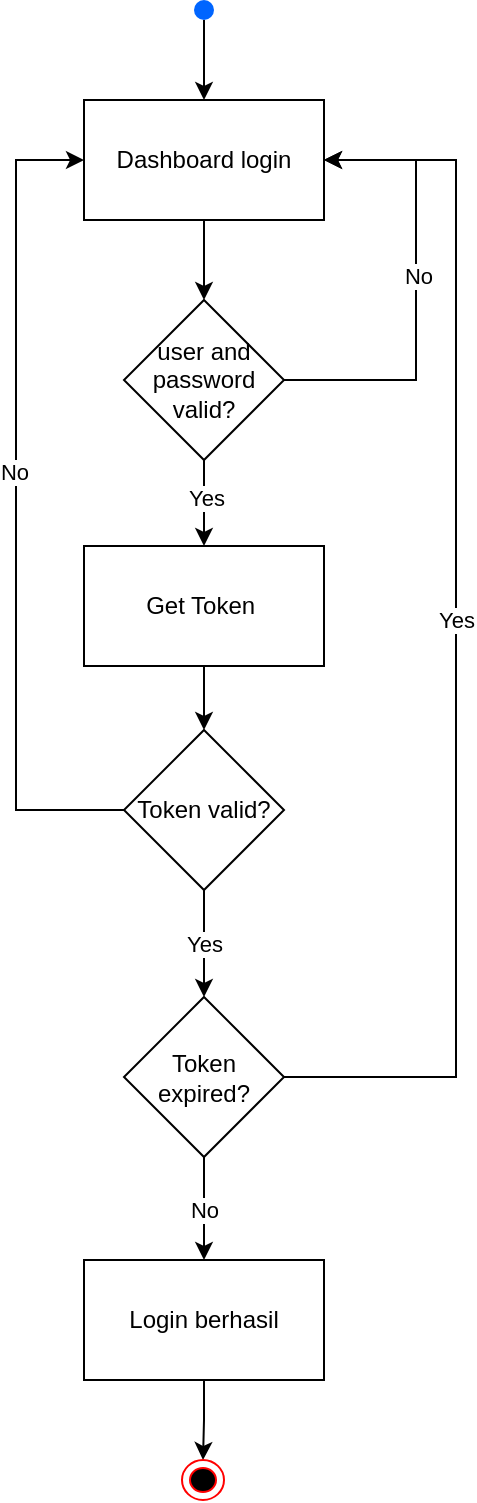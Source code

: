 <mxfile version="24.7.17" pages="3">
  <diagram name="Login" id="3whUmSvMhyh-sEe3zOAG">
    <mxGraphModel dx="1134" dy="703" grid="1" gridSize="10" guides="1" tooltips="1" connect="1" arrows="1" fold="1" page="1" pageScale="1" pageWidth="1169" pageHeight="827" background="#ffffff" math="0" shadow="0">
      <root>
        <mxCell id="0" />
        <mxCell id="1" parent="0" />
        <mxCell id="QMxyw_xBsR0rf_ZR0Ty5-9" style="rounded=0;orthogonalLoop=1;jettySize=auto;html=1;exitX=0.5;exitY=1;exitDx=0;exitDy=0;entryX=0.5;entryY=0;entryDx=0;entryDy=0;" parent="1" source="QMxyw_xBsR0rf_ZR0Ty5-3" target="QMxyw_xBsR0rf_ZR0Ty5-11" edge="1">
          <mxGeometry relative="1" as="geometry">
            <mxPoint x="675" y="140" as="targetPoint" />
          </mxGeometry>
        </mxCell>
        <mxCell id="QMxyw_xBsR0rf_ZR0Ty5-3" value="" style="shape=ellipse;fillColor=#0065FF;strokeColor=none;html=1;sketch=0;" parent="1" vertex="1">
          <mxGeometry x="564" y="30" width="10" height="10" as="geometry" />
        </mxCell>
        <mxCell id="QMxyw_xBsR0rf_ZR0Ty5-10" style="edgeStyle=orthogonalEdgeStyle;rounded=0;orthogonalLoop=1;jettySize=auto;html=1;exitX=0.5;exitY=1;exitDx=0;exitDy=0;entryX=0.5;entryY=0;entryDx=0;entryDy=0;" parent="1" source="QMxyw_xBsR0rf_ZR0Ty5-5" target="QMxyw_xBsR0rf_ZR0Ty5-7" edge="1">
          <mxGeometry relative="1" as="geometry" />
        </mxCell>
        <mxCell id="QMxyw_xBsR0rf_ZR0Ty5-16" value="Yes" style="edgeLabel;html=1;align=center;verticalAlign=middle;resizable=0;points=[];" parent="QMxyw_xBsR0rf_ZR0Ty5-10" vertex="1" connectable="0">
          <mxGeometry x="-0.352" y="1" relative="1" as="geometry">
            <mxPoint y="5" as="offset" />
          </mxGeometry>
        </mxCell>
        <mxCell id="QMxyw_xBsR0rf_ZR0Ty5-14" style="edgeStyle=orthogonalEdgeStyle;rounded=0;orthogonalLoop=1;jettySize=auto;html=1;exitX=1;exitY=0.5;exitDx=0;exitDy=0;entryX=1;entryY=0.5;entryDx=0;entryDy=0;" parent="1" source="QMxyw_xBsR0rf_ZR0Ty5-5" target="QMxyw_xBsR0rf_ZR0Ty5-11" edge="1">
          <mxGeometry relative="1" as="geometry">
            <Array as="points">
              <mxPoint x="675" y="220" />
              <mxPoint x="675" y="110" />
            </Array>
          </mxGeometry>
        </mxCell>
        <mxCell id="QMxyw_xBsR0rf_ZR0Ty5-15" value="No" style="edgeLabel;html=1;align=center;verticalAlign=middle;resizable=0;points=[];" parent="QMxyw_xBsR0rf_ZR0Ty5-14" vertex="1" connectable="0">
          <mxGeometry x="0.069" y="-1" relative="1" as="geometry">
            <mxPoint as="offset" />
          </mxGeometry>
        </mxCell>
        <mxCell id="QMxyw_xBsR0rf_ZR0Ty5-5" value="user and password valid?" style="rhombus;whiteSpace=wrap;html=1;" parent="1" vertex="1">
          <mxGeometry x="529" y="180" width="80" height="80" as="geometry" />
        </mxCell>
        <mxCell id="QMxyw_xBsR0rf_ZR0Ty5-18" value="Yes" style="edgeStyle=orthogonalEdgeStyle;rounded=0;orthogonalLoop=1;jettySize=auto;html=1;exitX=0.5;exitY=1;exitDx=0;exitDy=0;entryX=0.5;entryY=0;entryDx=0;entryDy=0;" parent="1" source="QMxyw_xBsR0rf_ZR0Ty5-6" target="QMxyw_xBsR0rf_ZR0Ty5-8" edge="1">
          <mxGeometry relative="1" as="geometry" />
        </mxCell>
        <mxCell id="QMxyw_xBsR0rf_ZR0Ty5-20" style="edgeStyle=orthogonalEdgeStyle;rounded=0;orthogonalLoop=1;jettySize=auto;html=1;exitX=0;exitY=0.5;exitDx=0;exitDy=0;entryX=0;entryY=0.5;entryDx=0;entryDy=0;" parent="1" source="QMxyw_xBsR0rf_ZR0Ty5-6" target="QMxyw_xBsR0rf_ZR0Ty5-11" edge="1">
          <mxGeometry relative="1" as="geometry">
            <Array as="points">
              <mxPoint x="475" y="435" />
              <mxPoint x="475" y="110" />
            </Array>
          </mxGeometry>
        </mxCell>
        <mxCell id="QMxyw_xBsR0rf_ZR0Ty5-21" value="No" style="edgeLabel;html=1;align=center;verticalAlign=middle;resizable=0;points=[];" parent="QMxyw_xBsR0rf_ZR0Ty5-20" vertex="1" connectable="0">
          <mxGeometry x="0.083" y="1" relative="1" as="geometry">
            <mxPoint as="offset" />
          </mxGeometry>
        </mxCell>
        <mxCell id="QMxyw_xBsR0rf_ZR0Ty5-6" value="Token valid?" style="rhombus;whiteSpace=wrap;html=1;" parent="1" vertex="1">
          <mxGeometry x="529" y="395" width="80" height="80" as="geometry" />
        </mxCell>
        <mxCell id="QMxyw_xBsR0rf_ZR0Ty5-17" style="edgeStyle=orthogonalEdgeStyle;rounded=0;orthogonalLoop=1;jettySize=auto;html=1;exitX=0.5;exitY=1;exitDx=0;exitDy=0;entryX=0.5;entryY=0;entryDx=0;entryDy=0;" parent="1" source="QMxyw_xBsR0rf_ZR0Ty5-7" target="QMxyw_xBsR0rf_ZR0Ty5-6" edge="1">
          <mxGeometry relative="1" as="geometry" />
        </mxCell>
        <mxCell id="QMxyw_xBsR0rf_ZR0Ty5-7" value="Get Token&amp;nbsp;" style="rounded=0;whiteSpace=wrap;html=1;" parent="1" vertex="1">
          <mxGeometry x="509" y="303" width="120" height="60" as="geometry" />
        </mxCell>
        <mxCell id="QMxyw_xBsR0rf_ZR0Ty5-23" value="No" style="edgeStyle=orthogonalEdgeStyle;rounded=0;orthogonalLoop=1;jettySize=auto;html=1;exitX=0.5;exitY=1;exitDx=0;exitDy=0;entryX=0.5;entryY=0;entryDx=0;entryDy=0;" parent="1" source="QMxyw_xBsR0rf_ZR0Ty5-8" target="QMxyw_xBsR0rf_ZR0Ty5-22" edge="1">
          <mxGeometry relative="1" as="geometry" />
        </mxCell>
        <mxCell id="QMxyw_xBsR0rf_ZR0Ty5-24" style="edgeStyle=orthogonalEdgeStyle;rounded=0;orthogonalLoop=1;jettySize=auto;html=1;exitX=1;exitY=0.5;exitDx=0;exitDy=0;entryX=1;entryY=0.5;entryDx=0;entryDy=0;" parent="1" source="QMxyw_xBsR0rf_ZR0Ty5-8" target="QMxyw_xBsR0rf_ZR0Ty5-11" edge="1">
          <mxGeometry relative="1" as="geometry">
            <Array as="points">
              <mxPoint x="695" y="569" />
              <mxPoint x="695" y="110" />
            </Array>
          </mxGeometry>
        </mxCell>
        <mxCell id="QMxyw_xBsR0rf_ZR0Ty5-25" value="Yes" style="edgeLabel;html=1;align=center;verticalAlign=middle;resizable=0;points=[];" parent="QMxyw_xBsR0rf_ZR0Ty5-24" vertex="1" connectable="0">
          <mxGeometry x="0.031" relative="1" as="geometry">
            <mxPoint as="offset" />
          </mxGeometry>
        </mxCell>
        <mxCell id="QMxyw_xBsR0rf_ZR0Ty5-8" value="Token expired?" style="rhombus;whiteSpace=wrap;html=1;" parent="1" vertex="1">
          <mxGeometry x="529" y="528.5" width="80" height="80" as="geometry" />
        </mxCell>
        <mxCell id="QMxyw_xBsR0rf_ZR0Ty5-13" style="edgeStyle=orthogonalEdgeStyle;rounded=0;orthogonalLoop=1;jettySize=auto;html=1;exitX=0.5;exitY=1;exitDx=0;exitDy=0;entryX=0.5;entryY=0;entryDx=0;entryDy=0;" parent="1" source="QMxyw_xBsR0rf_ZR0Ty5-11" target="QMxyw_xBsR0rf_ZR0Ty5-5" edge="1">
          <mxGeometry relative="1" as="geometry" />
        </mxCell>
        <mxCell id="QMxyw_xBsR0rf_ZR0Ty5-11" value="Dashboard login" style="rounded=0;whiteSpace=wrap;html=1;" parent="1" vertex="1">
          <mxGeometry x="509" y="80" width="120" height="60" as="geometry" />
        </mxCell>
        <mxCell id="QMxyw_xBsR0rf_ZR0Ty5-30" style="edgeStyle=orthogonalEdgeStyle;rounded=0;orthogonalLoop=1;jettySize=auto;html=1;exitX=0.5;exitY=1;exitDx=0;exitDy=0;entryX=0.5;entryY=0;entryDx=0;entryDy=0;" parent="1" source="QMxyw_xBsR0rf_ZR0Ty5-22" target="QMxyw_xBsR0rf_ZR0Ty5-29" edge="1">
          <mxGeometry relative="1" as="geometry" />
        </mxCell>
        <mxCell id="QMxyw_xBsR0rf_ZR0Ty5-22" value="Login berhasil" style="rounded=0;whiteSpace=wrap;html=1;" parent="1" vertex="1">
          <mxGeometry x="509" y="660" width="120" height="60" as="geometry" />
        </mxCell>
        <mxCell id="QMxyw_xBsR0rf_ZR0Ty5-29" value="" style="ellipse;html=1;shape=endState;fillColor=#000000;strokeColor=#ff0000;" parent="1" vertex="1">
          <mxGeometry x="558" y="760" width="21" height="20" as="geometry" />
        </mxCell>
      </root>
    </mxGraphModel>
  </diagram>
  <diagram id="8tC26ClsEo2-Co0cVKbt" name="Manage">
    <mxGraphModel dx="1588" dy="984" grid="1" gridSize="10" guides="1" tooltips="1" connect="1" arrows="1" fold="1" page="1" pageScale="1" pageWidth="1169" pageHeight="827" math="0" shadow="0">
      <root>
        <mxCell id="0" />
        <mxCell id="1" parent="0" />
        <mxCell id="hQ3BFaxYzHZ44p48MFxn-2" style="edgeStyle=orthogonalEdgeStyle;rounded=0;orthogonalLoop=1;jettySize=auto;html=1;exitX=0.5;exitY=1;exitDx=0;exitDy=0;entryX=0.5;entryY=0;entryDx=0;entryDy=0;" edge="1" parent="1" source="hQ3BFaxYzHZ44p48MFxn-3" target="hQ3BFaxYzHZ44p48MFxn-5">
          <mxGeometry relative="1" as="geometry" />
        </mxCell>
        <mxCell id="hQ3BFaxYzHZ44p48MFxn-3" value="" style="shape=ellipse;fillColor=#0065FF;strokeColor=none;html=1;sketch=0;" vertex="1" parent="1">
          <mxGeometry x="570" y="9" width="10" height="10" as="geometry" />
        </mxCell>
        <mxCell id="hQ3BFaxYzHZ44p48MFxn-4" style="edgeStyle=orthogonalEdgeStyle;rounded=0;orthogonalLoop=1;jettySize=auto;html=1;exitX=0.5;exitY=1;exitDx=0;exitDy=0;entryX=0.5;entryY=0;entryDx=0;entryDy=0;" edge="1" parent="1" source="hQ3BFaxYzHZ44p48MFxn-5" target="hQ3BFaxYzHZ44p48MFxn-7">
          <mxGeometry relative="1" as="geometry" />
        </mxCell>
        <mxCell id="hQ3BFaxYzHZ44p48MFxn-5" value="Login" style="rounded=0;whiteSpace=wrap;html=1;" vertex="1" parent="1">
          <mxGeometry x="515" y="59" width="120" height="60" as="geometry" />
        </mxCell>
        <mxCell id="hQ3BFaxYzHZ44p48MFxn-6" style="edgeStyle=orthogonalEdgeStyle;rounded=0;orthogonalLoop=1;jettySize=auto;html=1;exitX=0.5;exitY=1;exitDx=0;exitDy=0;entryX=0.5;entryY=0;entryDx=0;entryDy=0;" edge="1" parent="1" source="hQ3BFaxYzHZ44p48MFxn-7" target="hQ3BFaxYzHZ44p48MFxn-9">
          <mxGeometry relative="1" as="geometry" />
        </mxCell>
        <mxCell id="hQ3BFaxYzHZ44p48MFxn-7" value="Melihat data pegawai" style="rounded=0;whiteSpace=wrap;html=1;" vertex="1" parent="1">
          <mxGeometry x="515" y="179" width="120" height="60" as="geometry" />
        </mxCell>
        <mxCell id="hQ3BFaxYzHZ44p48MFxn-8" style="edgeStyle=orthogonalEdgeStyle;rounded=0;orthogonalLoop=1;jettySize=auto;html=1;exitX=0.5;exitY=1;exitDx=0;exitDy=0;entryX=0.5;entryY=0;entryDx=0;entryDy=0;" edge="1" parent="1" source="hQ3BFaxYzHZ44p48MFxn-9" target="hQ3BFaxYzHZ44p48MFxn-11">
          <mxGeometry relative="1" as="geometry" />
        </mxCell>
        <mxCell id="hQ3BFaxYzHZ44p48MFxn-9" value="Pilih pegawai" style="rounded=0;whiteSpace=wrap;html=1;" vertex="1" parent="1">
          <mxGeometry x="515" y="299" width="120" height="60" as="geometry" />
        </mxCell>
        <mxCell id="hQ3BFaxYzHZ44p48MFxn-10" style="edgeStyle=orthogonalEdgeStyle;rounded=0;orthogonalLoop=1;jettySize=auto;html=1;exitX=0.5;exitY=1;exitDx=0;exitDy=0;entryX=0.5;entryY=0;entryDx=0;entryDy=0;" edge="1" parent="1" source="hQ3BFaxYzHZ44p48MFxn-11" target="hQ3BFaxYzHZ44p48MFxn-16">
          <mxGeometry relative="1" as="geometry" />
        </mxCell>
        <mxCell id="hQ3BFaxYzHZ44p48MFxn-11" value="Pilih status kehadiran pegawai" style="rounded=0;whiteSpace=wrap;html=1;" vertex="1" parent="1">
          <mxGeometry x="515" y="419" width="120" height="60" as="geometry" />
        </mxCell>
        <mxCell id="hQ3BFaxYzHZ44p48MFxn-12" style="edgeStyle=orthogonalEdgeStyle;rounded=0;orthogonalLoop=1;jettySize=auto;html=1;exitX=1;exitY=0.5;exitDx=0;exitDy=0;entryX=1;entryY=0.5;entryDx=0;entryDy=0;" edge="1" parent="1" source="hQ3BFaxYzHZ44p48MFxn-16" target="hQ3BFaxYzHZ44p48MFxn-7">
          <mxGeometry relative="1" as="geometry">
            <Array as="points">
              <mxPoint x="654" y="579" />
              <mxPoint x="654" y="209" />
            </Array>
          </mxGeometry>
        </mxCell>
        <mxCell id="hQ3BFaxYzHZ44p48MFxn-13" value="No" style="edgeLabel;html=1;align=center;verticalAlign=middle;resizable=0;points=[];" vertex="1" connectable="0" parent="hQ3BFaxYzHZ44p48MFxn-12">
          <mxGeometry x="0.053" y="1" relative="1" as="geometry">
            <mxPoint as="offset" />
          </mxGeometry>
        </mxCell>
        <mxCell id="hQ3BFaxYzHZ44p48MFxn-14" style="edgeStyle=orthogonalEdgeStyle;rounded=0;orthogonalLoop=1;jettySize=auto;html=1;exitX=0.5;exitY=1;exitDx=0;exitDy=0;entryX=0.5;entryY=0;entryDx=0;entryDy=0;" edge="1" parent="1" source="hQ3BFaxYzHZ44p48MFxn-16" target="hQ3BFaxYzHZ44p48MFxn-18">
          <mxGeometry relative="1" as="geometry" />
        </mxCell>
        <mxCell id="hQ3BFaxYzHZ44p48MFxn-15" value="Yes" style="edgeLabel;html=1;align=center;verticalAlign=middle;resizable=0;points=[];" vertex="1" connectable="0" parent="hQ3BFaxYzHZ44p48MFxn-14">
          <mxGeometry x="-0.044" y="1" relative="1" as="geometry">
            <mxPoint as="offset" />
          </mxGeometry>
        </mxCell>
        <mxCell id="hQ3BFaxYzHZ44p48MFxn-16" value="Konfirmasi?" style="rhombus;whiteSpace=wrap;html=1;" vertex="1" parent="1">
          <mxGeometry x="535" y="539" width="80" height="80" as="geometry" />
        </mxCell>
        <mxCell id="hQ3BFaxYzHZ44p48MFxn-17" style="edgeStyle=orthogonalEdgeStyle;rounded=0;orthogonalLoop=1;jettySize=auto;html=1;exitX=0.5;exitY=1;exitDx=0;exitDy=0;entryX=0.5;entryY=0;entryDx=0;entryDy=0;" edge="1" parent="1" source="hQ3BFaxYzHZ44p48MFxn-18" target="hQ3BFaxYzHZ44p48MFxn-19">
          <mxGeometry relative="1" as="geometry" />
        </mxCell>
        <mxCell id="hQ3BFaxYzHZ44p48MFxn-18" value="Data disimpan" style="rounded=0;whiteSpace=wrap;html=1;" vertex="1" parent="1">
          <mxGeometry x="515" y="679" width="120" height="60" as="geometry" />
        </mxCell>
        <mxCell id="hQ3BFaxYzHZ44p48MFxn-19" value="" style="ellipse;html=1;shape=endState;fillColor=#000000;strokeColor=#ff0000;" vertex="1" parent="1">
          <mxGeometry x="564" y="799" width="21" height="20" as="geometry" />
        </mxCell>
      </root>
    </mxGraphModel>
  </diagram>
  <diagram id="_-b29fOsrU_KftfeOUOy" name="Print report">
    <mxGraphModel dx="993" dy="615" grid="1" gridSize="10" guides="1" tooltips="1" connect="1" arrows="1" fold="1" page="1" pageScale="1" pageWidth="1169" pageHeight="827" math="0" shadow="0">
      <root>
        <mxCell id="0" />
        <mxCell id="1" parent="0" />
        <mxCell id="2NaIHWiQXzyZMVwiBhGv-1" style="edgeStyle=orthogonalEdgeStyle;rounded=0;orthogonalLoop=1;jettySize=auto;html=1;exitX=0.5;exitY=1;exitDx=0;exitDy=0;entryX=0.5;entryY=0;entryDx=0;entryDy=0;" edge="1" parent="1" source="2NaIHWiQXzyZMVwiBhGv-2" target="2NaIHWiQXzyZMVwiBhGv-4">
          <mxGeometry relative="1" as="geometry" />
        </mxCell>
        <mxCell id="2NaIHWiQXzyZMVwiBhGv-2" value="" style="shape=ellipse;fillColor=#0065FF;strokeColor=none;html=1;sketch=0;" vertex="1" parent="1">
          <mxGeometry x="570" y="9" width="10" height="10" as="geometry" />
        </mxCell>
        <mxCell id="2NaIHWiQXzyZMVwiBhGv-3" style="edgeStyle=orthogonalEdgeStyle;rounded=0;orthogonalLoop=1;jettySize=auto;html=1;exitX=0.5;exitY=1;exitDx=0;exitDy=0;entryX=0.5;entryY=0;entryDx=0;entryDy=0;" edge="1" parent="1" source="2NaIHWiQXzyZMVwiBhGv-4" target="2NaIHWiQXzyZMVwiBhGv-6">
          <mxGeometry relative="1" as="geometry" />
        </mxCell>
        <mxCell id="2NaIHWiQXzyZMVwiBhGv-4" value="Login" style="rounded=0;whiteSpace=wrap;html=1;" vertex="1" parent="1">
          <mxGeometry x="515" y="59" width="120" height="60" as="geometry" />
        </mxCell>
        <mxCell id="2NaIHWiQXzyZMVwiBhGv-5" style="edgeStyle=orthogonalEdgeStyle;rounded=0;orthogonalLoop=1;jettySize=auto;html=1;exitX=0.5;exitY=1;exitDx=0;exitDy=0;entryX=0.5;entryY=0;entryDx=0;entryDy=0;" edge="1" parent="1" source="2NaIHWiQXzyZMVwiBhGv-6" target="2NaIHWiQXzyZMVwiBhGv-8">
          <mxGeometry relative="1" as="geometry" />
        </mxCell>
        <mxCell id="2NaIHWiQXzyZMVwiBhGv-6" value="Dashboard" style="rounded=0;whiteSpace=wrap;html=1;" vertex="1" parent="1">
          <mxGeometry x="515" y="179" width="120" height="60" as="geometry" />
        </mxCell>
        <mxCell id="2NaIHWiQXzyZMVwiBhGv-7" style="edgeStyle=orthogonalEdgeStyle;rounded=0;orthogonalLoop=1;jettySize=auto;html=1;exitX=0.5;exitY=1;exitDx=0;exitDy=0;entryX=0.5;entryY=0;entryDx=0;entryDy=0;" edge="1" parent="1" source="2NaIHWiQXzyZMVwiBhGv-8" target="2NaIHWiQXzyZMVwiBhGv-10">
          <mxGeometry relative="1" as="geometry" />
        </mxCell>
        <mxCell id="2NaIHWiQXzyZMVwiBhGv-8" value="Pencet tombol cetak laporan" style="rounded=0;whiteSpace=wrap;html=1;" vertex="1" parent="1">
          <mxGeometry x="515" y="299" width="120" height="60" as="geometry" />
        </mxCell>
        <mxCell id="2NaIHWiQXzyZMVwiBhGv-9" style="edgeStyle=orthogonalEdgeStyle;rounded=0;orthogonalLoop=1;jettySize=auto;html=1;exitX=0.5;exitY=1;exitDx=0;exitDy=0;entryX=0.5;entryY=0;entryDx=0;entryDy=0;" edge="1" parent="1" source="2NaIHWiQXzyZMVwiBhGv-10" target="2NaIHWiQXzyZMVwiBhGv-15">
          <mxGeometry relative="1" as="geometry" />
        </mxCell>
        <mxCell id="2NaIHWiQXzyZMVwiBhGv-10" value="Pilih tanggal" style="rounded=0;whiteSpace=wrap;html=1;" vertex="1" parent="1">
          <mxGeometry x="515" y="419" width="120" height="60" as="geometry" />
        </mxCell>
        <mxCell id="2NaIHWiQXzyZMVwiBhGv-11" style="edgeStyle=orthogonalEdgeStyle;rounded=0;orthogonalLoop=1;jettySize=auto;html=1;exitX=1;exitY=0.5;exitDx=0;exitDy=0;entryX=1;entryY=0.5;entryDx=0;entryDy=0;" edge="1" parent="1" source="2NaIHWiQXzyZMVwiBhGv-15" target="2NaIHWiQXzyZMVwiBhGv-6">
          <mxGeometry relative="1" as="geometry">
            <Array as="points">
              <mxPoint x="654" y="579" />
              <mxPoint x="654" y="209" />
            </Array>
          </mxGeometry>
        </mxCell>
        <mxCell id="2NaIHWiQXzyZMVwiBhGv-12" value="No" style="edgeLabel;html=1;align=center;verticalAlign=middle;resizable=0;points=[];" vertex="1" connectable="0" parent="2NaIHWiQXzyZMVwiBhGv-11">
          <mxGeometry x="0.053" y="1" relative="1" as="geometry">
            <mxPoint as="offset" />
          </mxGeometry>
        </mxCell>
        <mxCell id="2NaIHWiQXzyZMVwiBhGv-13" style="edgeStyle=orthogonalEdgeStyle;rounded=0;orthogonalLoop=1;jettySize=auto;html=1;exitX=0.5;exitY=1;exitDx=0;exitDy=0;entryX=0.5;entryY=0;entryDx=0;entryDy=0;" edge="1" parent="1" source="2NaIHWiQXzyZMVwiBhGv-15" target="2NaIHWiQXzyZMVwiBhGv-17">
          <mxGeometry relative="1" as="geometry" />
        </mxCell>
        <mxCell id="2NaIHWiQXzyZMVwiBhGv-14" value="Yes" style="edgeLabel;html=1;align=center;verticalAlign=middle;resizable=0;points=[];" vertex="1" connectable="0" parent="2NaIHWiQXzyZMVwiBhGv-13">
          <mxGeometry x="-0.044" y="1" relative="1" as="geometry">
            <mxPoint as="offset" />
          </mxGeometry>
        </mxCell>
        <mxCell id="2NaIHWiQXzyZMVwiBhGv-15" value="Konfirmasi?" style="rhombus;whiteSpace=wrap;html=1;" vertex="1" parent="1">
          <mxGeometry x="535" y="539" width="80" height="80" as="geometry" />
        </mxCell>
        <mxCell id="2NaIHWiQXzyZMVwiBhGv-16" style="edgeStyle=orthogonalEdgeStyle;rounded=0;orthogonalLoop=1;jettySize=auto;html=1;exitX=0.5;exitY=1;exitDx=0;exitDy=0;entryX=0.5;entryY=0;entryDx=0;entryDy=0;" edge="1" parent="1" source="2NaIHWiQXzyZMVwiBhGv-17" target="2NaIHWiQXzyZMVwiBhGv-18">
          <mxGeometry relative="1" as="geometry" />
        </mxCell>
        <mxCell id="2NaIHWiQXzyZMVwiBhGv-17" value="Laporan diunduh" style="rounded=0;whiteSpace=wrap;html=1;" vertex="1" parent="1">
          <mxGeometry x="515" y="679" width="120" height="60" as="geometry" />
        </mxCell>
        <mxCell id="2NaIHWiQXzyZMVwiBhGv-18" value="" style="ellipse;html=1;shape=endState;fillColor=#000000;strokeColor=#ff0000;" vertex="1" parent="1">
          <mxGeometry x="564.5" y="780" width="21" height="20" as="geometry" />
        </mxCell>
      </root>
    </mxGraphModel>
  </diagram>
</mxfile>
